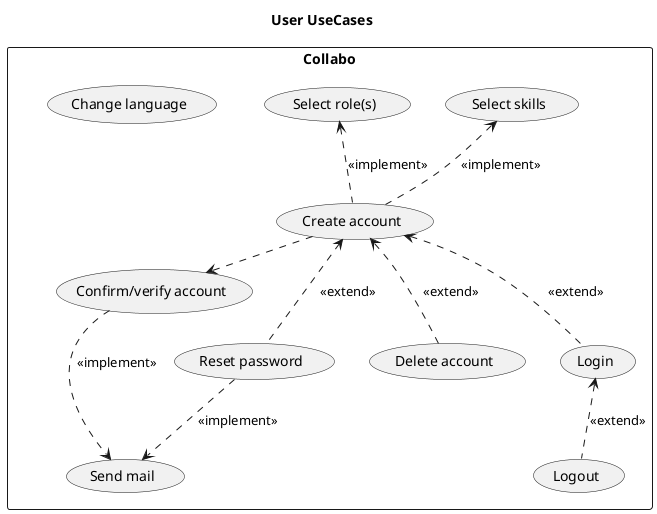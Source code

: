 @startuml

title User UseCases

rectangle Collabo{
    usecase "Create account" as create_account
    usecase "Confirm/verify account" as confirm_account
    usecase "Send mail" as send_mail
    usecase "Delete account" as delete_account
    usecase "Login" as login
    usecase "Logout" as logout
    usecase "Change language" as change_language
    usecase "Reset password" as reset_pw


    usecase "Select role(s)" as select_role
    usecase "Select skills" as select_skills

    create_account .up.> select_role : <<implement>>
    create_account .up.> select_skills : <<implement>>

    delete_account .up.> create_account : <<extend>>
    login .up.> create_account : <<extend>>
    logout .up.> login : <<extend>>
    reset_pw .up.> create_account : <<extend>>

    create_account .right.> confirm_account : <<implement>>
    confirm_account .down.> send_mail : <<implement>>

    reset_pw ..> send_mail : <<implement>>

}

@enduml
